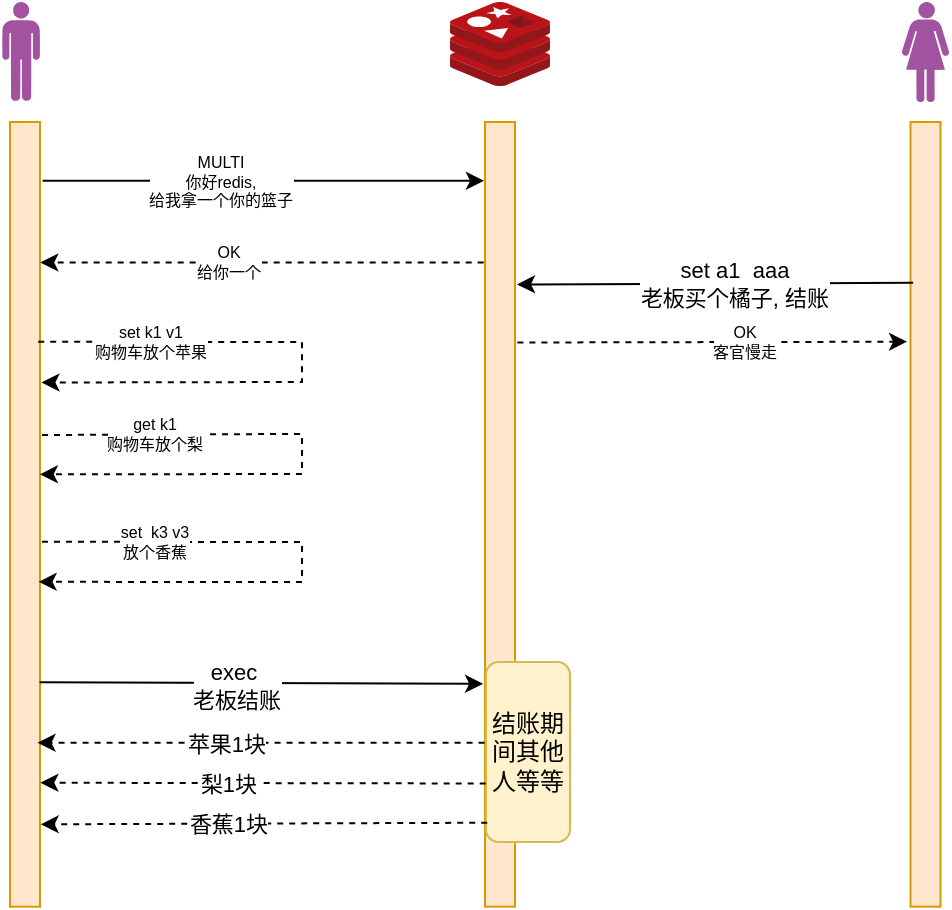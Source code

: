 <mxfile version="21.5.0" type="device">
  <diagram id="C5RBs43oDa-KdzZeNtuy" name="Page-1">
    <mxGraphModel dx="1005" dy="585" grid="1" gridSize="10" guides="1" tooltips="1" connect="1" arrows="1" fold="1" page="1" pageScale="1" pageWidth="827" pageHeight="1169" math="0" shadow="0">
      <root>
        <mxCell id="WIyWlLk6GJQsqaUBKTNV-0" />
        <mxCell id="WIyWlLk6GJQsqaUBKTNV-1" parent="WIyWlLk6GJQsqaUBKTNV-0" />
        <mxCell id="2vTDRlCkfFW6tKti_k-7-24" value="" style="group;fontSize=8;" vertex="1" connectable="0" parent="WIyWlLk6GJQsqaUBKTNV-1">
          <mxGeometry x="140" y="30" width="19" height="452.35" as="geometry" />
        </mxCell>
        <mxCell id="2vTDRlCkfFW6tKti_k-7-7" value="" style="verticalLabelPosition=bottom;sketch=0;html=1;fillColor=#A153A0;verticalAlign=top;align=center;pointerEvents=1;shape=mxgraph.cisco_safe.design.actor_2;fontSize=8;" vertex="1" parent="2vTDRlCkfFW6tKti_k-7-24">
          <mxGeometry width="19" height="50" as="geometry" />
        </mxCell>
        <mxCell id="2vTDRlCkfFW6tKti_k-7-23" value="" style="rounded=0;whiteSpace=wrap;html=1;fillColor=#ffe6cc;strokeColor=#d79b00;fontSize=8;" vertex="1" parent="2vTDRlCkfFW6tKti_k-7-24">
          <mxGeometry x="4" y="59.997" width="15" height="392.353" as="geometry" />
        </mxCell>
        <mxCell id="2vTDRlCkfFW6tKti_k-7-36" value="" style="endArrow=classic;html=1;rounded=0;dashed=1;fontSize=8;exitX=1.069;exitY=0.399;exitDx=0;exitDy=0;exitPerimeter=0;entryX=0.994;entryY=0.449;entryDx=0;entryDy=0;entryPerimeter=0;" edge="1" parent="2vTDRlCkfFW6tKti_k-7-24" source="2vTDRlCkfFW6tKti_k-7-23" target="2vTDRlCkfFW6tKti_k-7-23">
          <mxGeometry width="50" height="50" relative="1" as="geometry">
            <mxPoint x="19" y="216.18" as="sourcePoint" />
            <mxPoint x="20" y="236.18" as="targetPoint" />
            <Array as="points">
              <mxPoint x="80" y="216.18" />
              <mxPoint x="150" y="216" />
              <mxPoint x="150" y="236" />
            </Array>
          </mxGeometry>
        </mxCell>
        <mxCell id="2vTDRlCkfFW6tKti_k-7-37" value="get k1&lt;br&gt;购物车放个梨" style="edgeLabel;html=1;align=center;verticalAlign=middle;resizable=0;points=[];fontSize=8;" vertex="1" connectable="0" parent="2vTDRlCkfFW6tKti_k-7-36">
          <mxGeometry x="-0.603" relative="1" as="geometry">
            <mxPoint as="offset" />
          </mxGeometry>
        </mxCell>
        <mxCell id="2vTDRlCkfFW6tKti_k-7-34" value="" style="endArrow=classic;html=1;rounded=0;dashed=1;fontSize=8;exitX=1.067;exitY=0.535;exitDx=0;exitDy=0;exitPerimeter=0;entryX=0.954;entryY=0.586;entryDx=0;entryDy=0;entryPerimeter=0;" edge="1" parent="2vTDRlCkfFW6tKti_k-7-24" source="2vTDRlCkfFW6tKti_k-7-23" target="2vTDRlCkfFW6tKti_k-7-23">
          <mxGeometry width="50" height="50" relative="1" as="geometry">
            <mxPoint x="19" y="270" as="sourcePoint" />
            <mxPoint x="20" y="290" as="targetPoint" />
            <Array as="points">
              <mxPoint x="150" y="270" />
              <mxPoint x="150" y="290" />
            </Array>
          </mxGeometry>
        </mxCell>
        <mxCell id="2vTDRlCkfFW6tKti_k-7-35" value="set&amp;nbsp; k3 v3&lt;br&gt;放个香蕉" style="edgeLabel;html=1;align=center;verticalAlign=middle;resizable=0;points=[];fontSize=8;" vertex="1" connectable="0" parent="2vTDRlCkfFW6tKti_k-7-34">
          <mxGeometry x="-0.603" relative="1" as="geometry">
            <mxPoint as="offset" />
          </mxGeometry>
        </mxCell>
        <mxCell id="2vTDRlCkfFW6tKti_k-7-32" value="" style="endArrow=classic;html=1;rounded=0;dashed=1;fontSize=8;entryX=1.049;entryY=0.332;entryDx=0;entryDy=0;entryPerimeter=0;exitX=0.94;exitY=0.28;exitDx=0;exitDy=0;exitPerimeter=0;" edge="1" parent="2vTDRlCkfFW6tKti_k-7-24" source="2vTDRlCkfFW6tKti_k-7-23" target="2vTDRlCkfFW6tKti_k-7-23">
          <mxGeometry width="50" height="50" relative="1" as="geometry">
            <mxPoint x="30" y="170" as="sourcePoint" />
            <mxPoint x="50" y="190" as="targetPoint" />
            <Array as="points">
              <mxPoint x="110" y="170" />
              <mxPoint x="150" y="170" />
              <mxPoint x="150" y="190" />
            </Array>
          </mxGeometry>
        </mxCell>
        <mxCell id="2vTDRlCkfFW6tKti_k-7-33" value="set k1 v1&lt;br style=&quot;font-size: 8px;&quot;&gt;购物车放个苹果" style="edgeLabel;html=1;align=center;verticalAlign=middle;resizable=0;points=[];fontSize=8;" vertex="1" connectable="0" parent="2vTDRlCkfFW6tKti_k-7-32">
          <mxGeometry x="-0.603" relative="1" as="geometry">
            <mxPoint as="offset" />
          </mxGeometry>
        </mxCell>
        <mxCell id="2vTDRlCkfFW6tKti_k-7-26" value="" style="group;fontSize=8;" vertex="1" connectable="0" parent="WIyWlLk6GJQsqaUBKTNV-1">
          <mxGeometry x="364" y="30" width="138" height="452.35" as="geometry" />
        </mxCell>
        <mxCell id="2vTDRlCkfFW6tKti_k-7-8" value="" style="image;sketch=0;aspect=fixed;html=1;points=[];align=center;fontSize=8;image=img/lib/mscae/Cache_Redis_Product.svg;" vertex="1" parent="2vTDRlCkfFW6tKti_k-7-26">
          <mxGeometry width="50" height="42" as="geometry" />
        </mxCell>
        <mxCell id="2vTDRlCkfFW6tKti_k-7-10" value="" style="rounded=0;whiteSpace=wrap;html=1;fillColor=#ffe6cc;strokeColor=#d79b00;fontSize=8;" vertex="1" parent="2vTDRlCkfFW6tKti_k-7-26">
          <mxGeometry x="17.5" y="59.997" width="15" height="392.353" as="geometry" />
        </mxCell>
        <mxCell id="2vTDRlCkfFW6tKti_k-7-55" value="结账期间其他人等等" style="rounded=1;whiteSpace=wrap;html=1;fillColor=#fff2cc;strokeColor=#d6b656;" vertex="1" parent="2vTDRlCkfFW6tKti_k-7-26">
          <mxGeometry x="18" y="330" width="42" height="90" as="geometry" />
        </mxCell>
        <mxCell id="2vTDRlCkfFW6tKti_k-7-27" value="" style="group;fontSize=8;" vertex="1" connectable="0" parent="WIyWlLk6GJQsqaUBKTNV-1">
          <mxGeometry x="590" y="30" width="23.5" height="452.35" as="geometry" />
        </mxCell>
        <mxCell id="2vTDRlCkfFW6tKti_k-7-12" value="" style="verticalLabelPosition=bottom;sketch=0;html=1;fillColor=#A153A0;verticalAlign=top;align=center;pointerEvents=1;shape=mxgraph.cisco_safe.design.actor_1;fontSize=8;" vertex="1" parent="2vTDRlCkfFW6tKti_k-7-27">
          <mxGeometry width="23.5" height="50" as="geometry" />
        </mxCell>
        <mxCell id="2vTDRlCkfFW6tKti_k-7-22" value="" style="rounded=0;whiteSpace=wrap;html=1;fillColor=#ffe6cc;strokeColor=#d79b00;fontSize=8;" vertex="1" parent="2vTDRlCkfFW6tKti_k-7-27">
          <mxGeometry x="4.25" y="59.997" width="15" height="392.353" as="geometry" />
        </mxCell>
        <mxCell id="2vTDRlCkfFW6tKti_k-7-28" value="" style="endArrow=classic;html=1;rounded=0;exitX=1.087;exitY=0.075;exitDx=0;exitDy=0;exitPerimeter=0;entryX=-0.035;entryY=0.075;entryDx=0;entryDy=0;entryPerimeter=0;fontSize=8;" edge="1" parent="WIyWlLk6GJQsqaUBKTNV-1" source="2vTDRlCkfFW6tKti_k-7-23" target="2vTDRlCkfFW6tKti_k-7-10">
          <mxGeometry width="50" height="50" relative="1" as="geometry">
            <mxPoint x="280" y="120" as="sourcePoint" />
            <mxPoint x="410" y="120" as="targetPoint" />
          </mxGeometry>
        </mxCell>
        <mxCell id="2vTDRlCkfFW6tKti_k-7-29" value="MULTI&lt;br style=&quot;font-size: 8px;&quot;&gt;你好redis, &lt;br style=&quot;font-size: 8px;&quot;&gt;给我拿一个你的篮子" style="edgeLabel;html=1;align=center;verticalAlign=middle;resizable=0;points=[];fontSize=8;" vertex="1" connectable="0" parent="2vTDRlCkfFW6tKti_k-7-28">
          <mxGeometry x="-0.201" relative="1" as="geometry">
            <mxPoint as="offset" />
          </mxGeometry>
        </mxCell>
        <mxCell id="2vTDRlCkfFW6tKti_k-7-30" value="" style="endArrow=classic;html=1;rounded=0;dashed=1;exitX=-0.044;exitY=0.179;exitDx=0;exitDy=0;exitPerimeter=0;entryX=1.01;entryY=0.179;entryDx=0;entryDy=0;entryPerimeter=0;fontSize=8;" edge="1" parent="WIyWlLk6GJQsqaUBKTNV-1" source="2vTDRlCkfFW6tKti_k-7-10" target="2vTDRlCkfFW6tKti_k-7-23">
          <mxGeometry width="50" height="50" relative="1" as="geometry">
            <mxPoint x="410" y="160" as="sourcePoint" />
            <mxPoint x="340" y="180" as="targetPoint" />
          </mxGeometry>
        </mxCell>
        <mxCell id="2vTDRlCkfFW6tKti_k-7-31" value="OK&lt;br style=&quot;font-size: 8px;&quot;&gt;给你一个" style="edgeLabel;html=1;align=center;verticalAlign=middle;resizable=0;points=[];fontSize=8;" vertex="1" connectable="0" parent="2vTDRlCkfFW6tKti_k-7-30">
          <mxGeometry x="0.158" relative="1" as="geometry">
            <mxPoint as="offset" />
          </mxGeometry>
        </mxCell>
        <mxCell id="2vTDRlCkfFW6tKti_k-7-38" value="" style="endArrow=classic;html=1;rounded=0;entryX=1.068;entryY=0.207;entryDx=0;entryDy=0;entryPerimeter=0;exitX=0.088;exitY=0.205;exitDx=0;exitDy=0;exitPerimeter=0;" edge="1" parent="WIyWlLk6GJQsqaUBKTNV-1" source="2vTDRlCkfFW6tKti_k-7-22" target="2vTDRlCkfFW6tKti_k-7-10">
          <mxGeometry width="50" height="50" relative="1" as="geometry">
            <mxPoint x="530" y="200" as="sourcePoint" />
            <mxPoint x="580" y="150" as="targetPoint" />
          </mxGeometry>
        </mxCell>
        <mxCell id="2vTDRlCkfFW6tKti_k-7-39" value="set a1&amp;nbsp; aaa&lt;br&gt;老板买个橘子, 结账" style="edgeLabel;html=1;align=center;verticalAlign=middle;resizable=0;points=[];" vertex="1" connectable="0" parent="2vTDRlCkfFW6tKti_k-7-38">
          <mxGeometry x="-0.096" relative="1" as="geometry">
            <mxPoint as="offset" />
          </mxGeometry>
        </mxCell>
        <mxCell id="2vTDRlCkfFW6tKti_k-7-40" value="" style="endArrow=classic;html=1;rounded=0;dashed=1;exitX=1.08;exitY=0.281;exitDx=0;exitDy=0;entryX=-0.115;entryY=0.28;entryDx=0;entryDy=0;entryPerimeter=0;fontSize=8;exitPerimeter=0;" edge="1" parent="WIyWlLk6GJQsqaUBKTNV-1" source="2vTDRlCkfFW6tKti_k-7-10" target="2vTDRlCkfFW6tKti_k-7-22">
          <mxGeometry width="50" height="50" relative="1" as="geometry">
            <mxPoint x="508" y="190" as="sourcePoint" />
            <mxPoint x="290" y="190" as="targetPoint" />
          </mxGeometry>
        </mxCell>
        <mxCell id="2vTDRlCkfFW6tKti_k-7-41" value="OK&lt;br style=&quot;font-size: 8px;&quot;&gt;客官慢走" style="edgeLabel;html=1;align=center;verticalAlign=middle;resizable=0;points=[];fontSize=8;" vertex="1" connectable="0" parent="2vTDRlCkfFW6tKti_k-7-40">
          <mxGeometry x="0.158" relative="1" as="geometry">
            <mxPoint as="offset" />
          </mxGeometry>
        </mxCell>
        <mxCell id="2vTDRlCkfFW6tKti_k-7-42" value="" style="endArrow=classic;html=1;rounded=0;entryX=-0.063;entryY=0.716;entryDx=0;entryDy=0;entryPerimeter=0;exitX=0.989;exitY=0.714;exitDx=0;exitDy=0;exitPerimeter=0;" edge="1" parent="WIyWlLk6GJQsqaUBKTNV-1" source="2vTDRlCkfFW6tKti_k-7-23" target="2vTDRlCkfFW6tKti_k-7-10">
          <mxGeometry width="50" height="50" relative="1" as="geometry">
            <mxPoint x="200" y="370" as="sourcePoint" />
            <mxPoint x="410" y="370" as="targetPoint" />
          </mxGeometry>
        </mxCell>
        <mxCell id="2vTDRlCkfFW6tKti_k-7-43" value="exec&amp;nbsp;&lt;br&gt;老板结账" style="edgeLabel;html=1;align=center;verticalAlign=middle;resizable=0;points=[];" vertex="1" connectable="0" parent="2vTDRlCkfFW6tKti_k-7-42">
          <mxGeometry x="-0.12" y="-1" relative="1" as="geometry">
            <mxPoint as="offset" />
          </mxGeometry>
        </mxCell>
        <mxCell id="2vTDRlCkfFW6tKti_k-7-46" value="" style="endArrow=classic;html=1;rounded=0;exitX=-0.014;exitY=0.791;exitDx=0;exitDy=0;exitPerimeter=0;dashed=1;entryX=0.917;entryY=0.791;entryDx=0;entryDy=0;entryPerimeter=0;" edge="1" parent="WIyWlLk6GJQsqaUBKTNV-1" source="2vTDRlCkfFW6tKti_k-7-10" target="2vTDRlCkfFW6tKti_k-7-23">
          <mxGeometry width="50" height="50" relative="1" as="geometry">
            <mxPoint x="320" y="400" as="sourcePoint" />
            <mxPoint x="160" y="400" as="targetPoint" />
          </mxGeometry>
        </mxCell>
        <mxCell id="2vTDRlCkfFW6tKti_k-7-47" value="苹果1块" style="edgeLabel;html=1;align=center;verticalAlign=middle;resizable=0;points=[];" vertex="1" connectable="0" parent="2vTDRlCkfFW6tKti_k-7-46">
          <mxGeometry x="0.16" relative="1" as="geometry">
            <mxPoint as="offset" />
          </mxGeometry>
        </mxCell>
        <mxCell id="2vTDRlCkfFW6tKti_k-7-48" value="" style="endArrow=classic;html=1;rounded=0;exitX=0.023;exitY=0.843;exitDx=0;exitDy=0;exitPerimeter=0;dashed=1;entryX=1.012;entryY=0.842;entryDx=0;entryDy=0;entryPerimeter=0;" edge="1" parent="WIyWlLk6GJQsqaUBKTNV-1" source="2vTDRlCkfFW6tKti_k-7-10" target="2vTDRlCkfFW6tKti_k-7-23">
          <mxGeometry width="50" height="50" relative="1" as="geometry">
            <mxPoint x="380" y="420" as="sourcePoint" />
            <mxPoint x="169" y="420" as="targetPoint" />
          </mxGeometry>
        </mxCell>
        <mxCell id="2vTDRlCkfFW6tKti_k-7-49" value="梨1块" style="edgeLabel;html=1;align=center;verticalAlign=middle;resizable=0;points=[];" vertex="1" connectable="0" parent="2vTDRlCkfFW6tKti_k-7-48">
          <mxGeometry x="0.16" relative="1" as="geometry">
            <mxPoint as="offset" />
          </mxGeometry>
        </mxCell>
        <mxCell id="2vTDRlCkfFW6tKti_k-7-50" value="" style="endArrow=classic;html=1;rounded=0;exitX=0.074;exitY=0.893;exitDx=0;exitDy=0;exitPerimeter=0;dashed=1;entryX=1.024;entryY=0.895;entryDx=0;entryDy=0;entryPerimeter=0;" edge="1" parent="WIyWlLk6GJQsqaUBKTNV-1" source="2vTDRlCkfFW6tKti_k-7-10" target="2vTDRlCkfFW6tKti_k-7-23">
          <mxGeometry width="50" height="50" relative="1" as="geometry">
            <mxPoint x="380" y="440" as="sourcePoint" />
            <mxPoint x="169" y="440" as="targetPoint" />
          </mxGeometry>
        </mxCell>
        <mxCell id="2vTDRlCkfFW6tKti_k-7-51" value="香蕉1块" style="edgeLabel;html=1;align=center;verticalAlign=middle;resizable=0;points=[];" vertex="1" connectable="0" parent="2vTDRlCkfFW6tKti_k-7-50">
          <mxGeometry x="0.16" relative="1" as="geometry">
            <mxPoint as="offset" />
          </mxGeometry>
        </mxCell>
      </root>
    </mxGraphModel>
  </diagram>
</mxfile>
